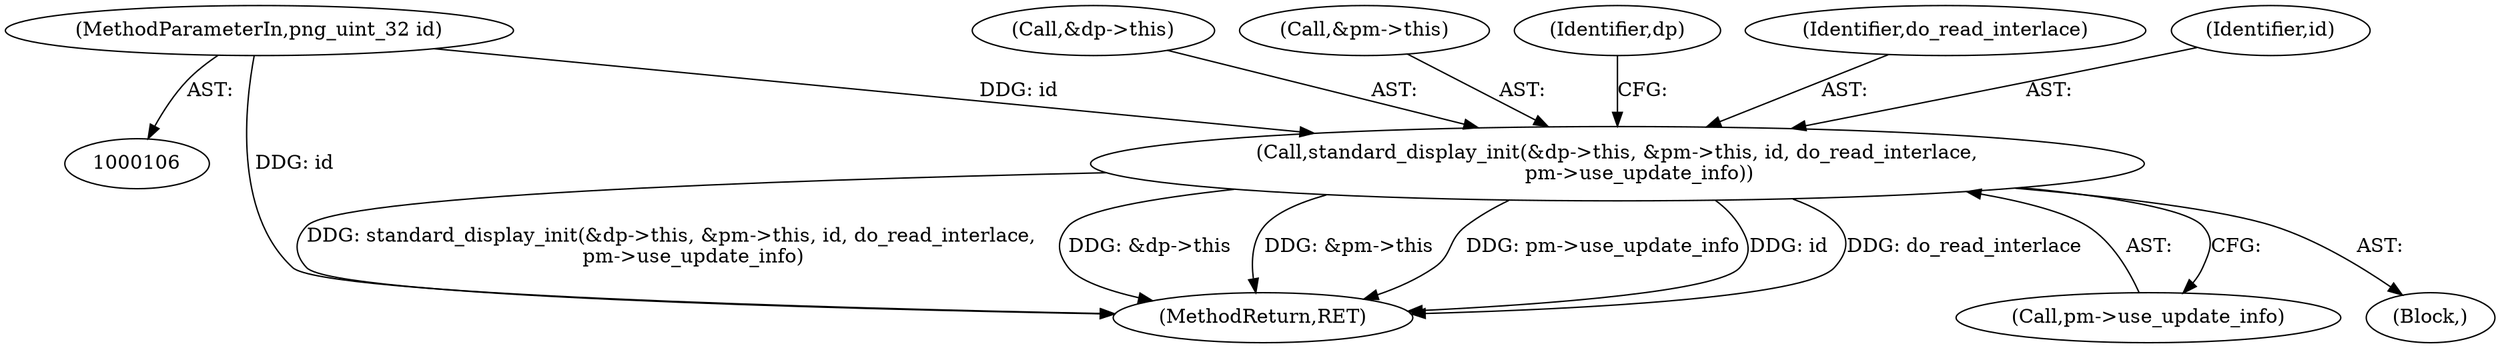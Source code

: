 digraph "0_Android_9d4853418ab2f754c2b63e091c29c5529b8b86ca_146@pointer" {
"1000118" [label="(Call,standard_display_init(&dp->this, &pm->this, id, do_read_interlace,\n       pm->use_update_info))"];
"1000109" [label="(MethodParameterIn,png_uint_32 id)"];
"1000129" [label="(Call,pm->use_update_info)"];
"1000119" [label="(Call,&dp->this)"];
"1000123" [label="(Call,&pm->this)"];
"1000134" [label="(Identifier,dp)"];
"1000162" [label="(MethodReturn,RET)"];
"1000111" [label="(Block,)"];
"1000118" [label="(Call,standard_display_init(&dp->this, &pm->this, id, do_read_interlace,\n       pm->use_update_info))"];
"1000128" [label="(Identifier,do_read_interlace)"];
"1000127" [label="(Identifier,id)"];
"1000109" [label="(MethodParameterIn,png_uint_32 id)"];
"1000118" -> "1000111"  [label="AST: "];
"1000118" -> "1000129"  [label="CFG: "];
"1000119" -> "1000118"  [label="AST: "];
"1000123" -> "1000118"  [label="AST: "];
"1000127" -> "1000118"  [label="AST: "];
"1000128" -> "1000118"  [label="AST: "];
"1000129" -> "1000118"  [label="AST: "];
"1000134" -> "1000118"  [label="CFG: "];
"1000118" -> "1000162"  [label="DDG: standard_display_init(&dp->this, &pm->this, id, do_read_interlace,\n       pm->use_update_info)"];
"1000118" -> "1000162"  [label="DDG: &dp->this"];
"1000118" -> "1000162"  [label="DDG: &pm->this"];
"1000118" -> "1000162"  [label="DDG: pm->use_update_info"];
"1000118" -> "1000162"  [label="DDG: id"];
"1000118" -> "1000162"  [label="DDG: do_read_interlace"];
"1000109" -> "1000118"  [label="DDG: id"];
"1000109" -> "1000106"  [label="AST: "];
"1000109" -> "1000162"  [label="DDG: id"];
}
